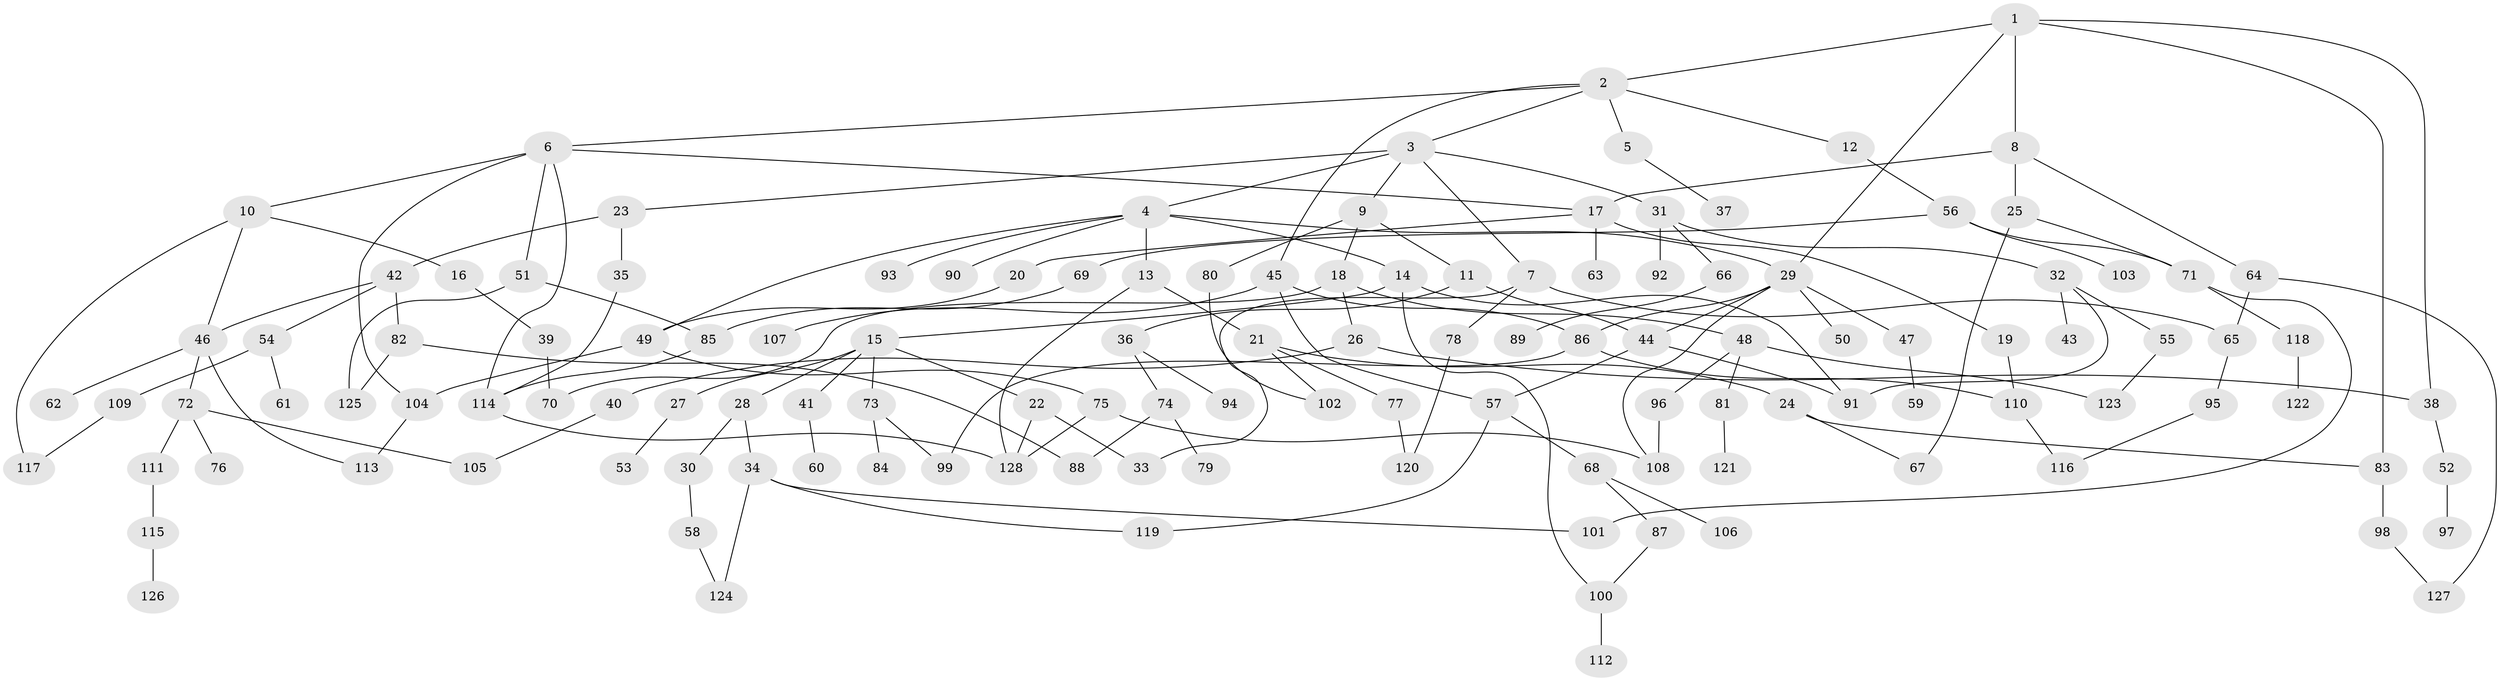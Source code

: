 // coarse degree distribution, {13: 0.015625, 6: 0.0625, 1: 0.21875, 7: 0.015625, 5: 0.0625, 4: 0.265625, 3: 0.21875, 2: 0.140625}
// Generated by graph-tools (version 1.1) at 2025/49/03/04/25 22:49:03]
// undirected, 128 vertices, 168 edges
graph export_dot {
  node [color=gray90,style=filled];
  1;
  2;
  3;
  4;
  5;
  6;
  7;
  8;
  9;
  10;
  11;
  12;
  13;
  14;
  15;
  16;
  17;
  18;
  19;
  20;
  21;
  22;
  23;
  24;
  25;
  26;
  27;
  28;
  29;
  30;
  31;
  32;
  33;
  34;
  35;
  36;
  37;
  38;
  39;
  40;
  41;
  42;
  43;
  44;
  45;
  46;
  47;
  48;
  49;
  50;
  51;
  52;
  53;
  54;
  55;
  56;
  57;
  58;
  59;
  60;
  61;
  62;
  63;
  64;
  65;
  66;
  67;
  68;
  69;
  70;
  71;
  72;
  73;
  74;
  75;
  76;
  77;
  78;
  79;
  80;
  81;
  82;
  83;
  84;
  85;
  86;
  87;
  88;
  89;
  90;
  91;
  92;
  93;
  94;
  95;
  96;
  97;
  98;
  99;
  100;
  101;
  102;
  103;
  104;
  105;
  106;
  107;
  108;
  109;
  110;
  111;
  112;
  113;
  114;
  115;
  116;
  117;
  118;
  119;
  120;
  121;
  122;
  123;
  124;
  125;
  126;
  127;
  128;
  1 -- 2;
  1 -- 8;
  1 -- 29;
  1 -- 83;
  1 -- 38;
  2 -- 3;
  2 -- 5;
  2 -- 6;
  2 -- 12;
  2 -- 45;
  3 -- 4;
  3 -- 7;
  3 -- 9;
  3 -- 23;
  3 -- 31;
  4 -- 13;
  4 -- 14;
  4 -- 90;
  4 -- 93;
  4 -- 49;
  4 -- 29;
  5 -- 37;
  6 -- 10;
  6 -- 17;
  6 -- 51;
  6 -- 104;
  6 -- 114;
  7 -- 78;
  7 -- 65;
  7 -- 33;
  8 -- 25;
  8 -- 64;
  8 -- 17;
  9 -- 11;
  9 -- 18;
  9 -- 80;
  10 -- 16;
  10 -- 46;
  10 -- 117;
  11 -- 36;
  11 -- 44;
  12 -- 56;
  13 -- 21;
  13 -- 128;
  14 -- 15;
  14 -- 100;
  14 -- 91;
  15 -- 22;
  15 -- 27;
  15 -- 28;
  15 -- 41;
  15 -- 73;
  16 -- 39;
  17 -- 19;
  17 -- 20;
  17 -- 63;
  18 -- 26;
  18 -- 48;
  18 -- 70;
  19 -- 110;
  20 -- 49;
  21 -- 24;
  21 -- 77;
  21 -- 102;
  22 -- 33;
  22 -- 128;
  23 -- 35;
  23 -- 42;
  24 -- 67;
  24 -- 83;
  25 -- 71;
  25 -- 67;
  26 -- 38;
  26 -- 40;
  27 -- 53;
  28 -- 30;
  28 -- 34;
  29 -- 44;
  29 -- 47;
  29 -- 50;
  29 -- 86;
  29 -- 108;
  30 -- 58;
  31 -- 32;
  31 -- 66;
  31 -- 92;
  32 -- 43;
  32 -- 55;
  32 -- 91;
  34 -- 119;
  34 -- 101;
  34 -- 124;
  35 -- 114;
  36 -- 74;
  36 -- 94;
  38 -- 52;
  39 -- 70;
  40 -- 105;
  41 -- 60;
  42 -- 54;
  42 -- 82;
  42 -- 46;
  44 -- 91;
  44 -- 57;
  45 -- 57;
  45 -- 107;
  45 -- 86;
  46 -- 62;
  46 -- 72;
  46 -- 113;
  47 -- 59;
  48 -- 81;
  48 -- 96;
  48 -- 123;
  49 -- 75;
  49 -- 104;
  51 -- 85;
  51 -- 125;
  52 -- 97;
  54 -- 61;
  54 -- 109;
  55 -- 123;
  56 -- 69;
  56 -- 103;
  56 -- 71;
  57 -- 68;
  57 -- 119;
  58 -- 124;
  64 -- 65;
  64 -- 127;
  65 -- 95;
  66 -- 89;
  68 -- 87;
  68 -- 106;
  69 -- 85;
  71 -- 101;
  71 -- 118;
  72 -- 76;
  72 -- 111;
  72 -- 105;
  73 -- 84;
  73 -- 99;
  74 -- 79;
  74 -- 88;
  75 -- 108;
  75 -- 128;
  77 -- 120;
  78 -- 120;
  80 -- 102;
  81 -- 121;
  82 -- 88;
  82 -- 125;
  83 -- 98;
  85 -- 114;
  86 -- 99;
  86 -- 110;
  87 -- 100;
  95 -- 116;
  96 -- 108;
  98 -- 127;
  100 -- 112;
  104 -- 113;
  109 -- 117;
  110 -- 116;
  111 -- 115;
  114 -- 128;
  115 -- 126;
  118 -- 122;
}
